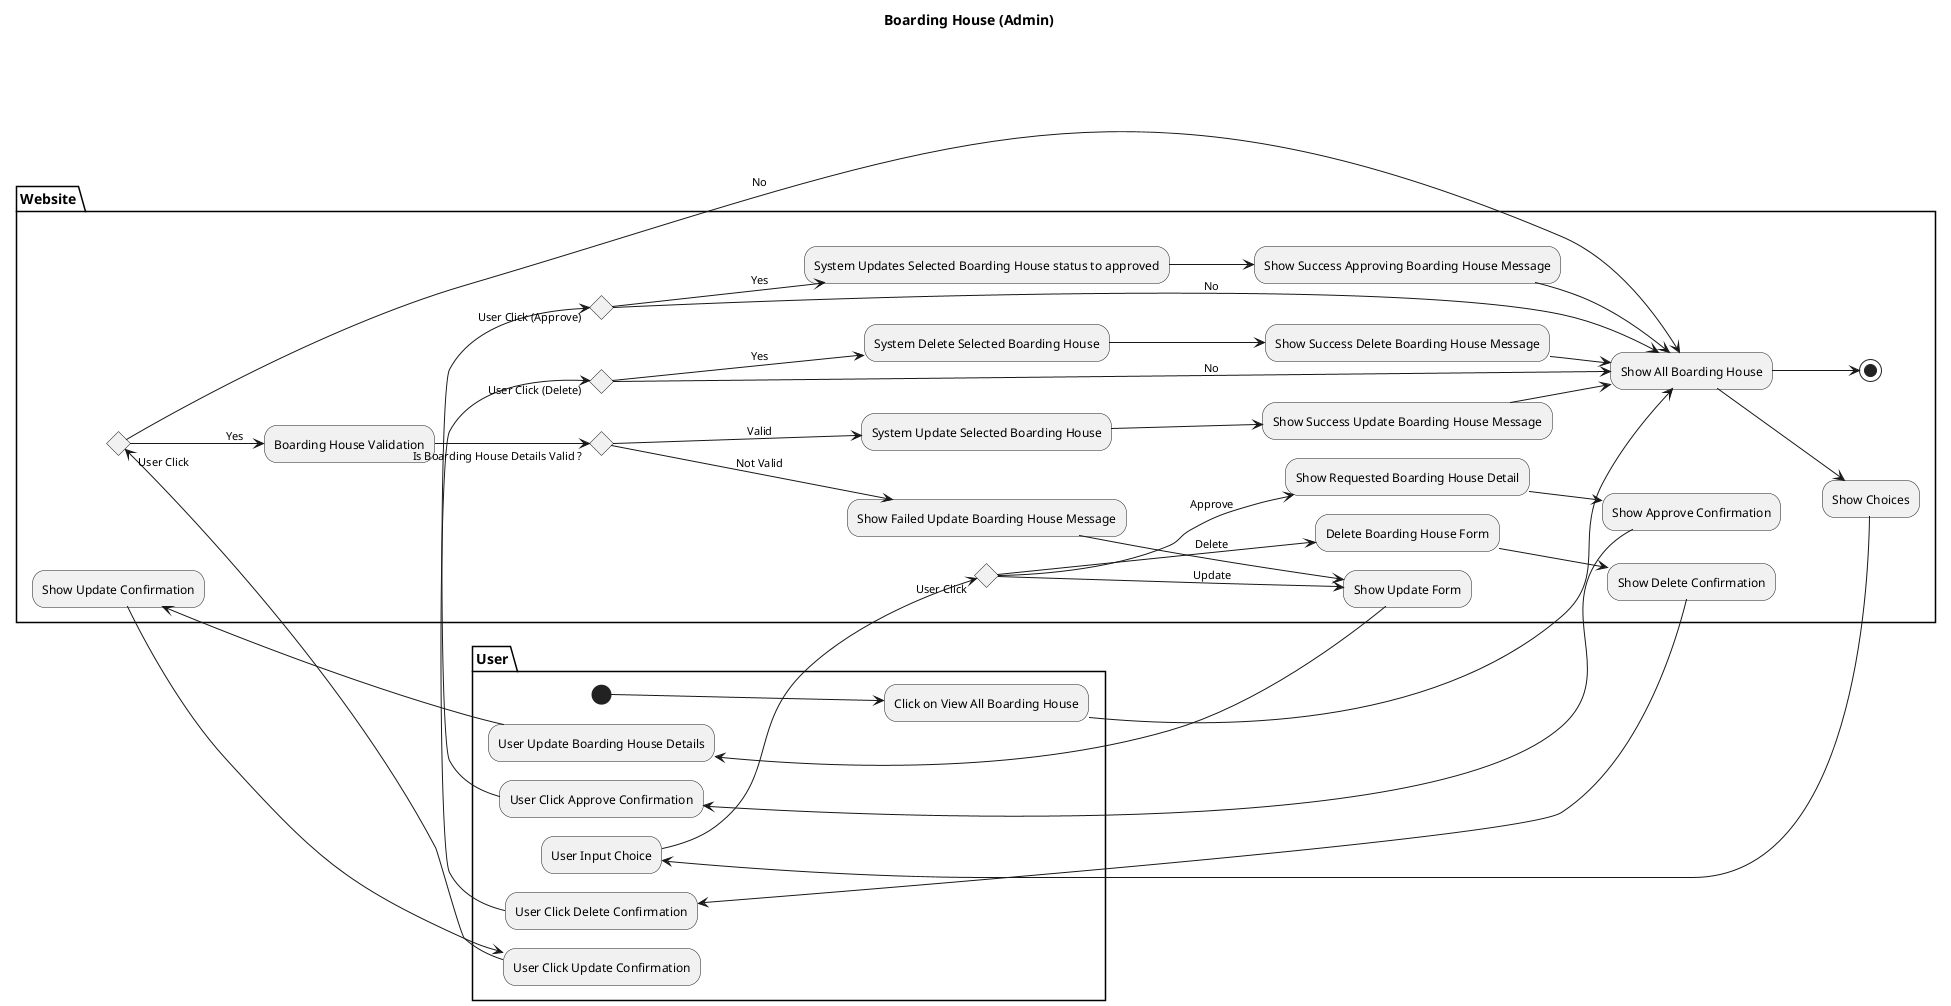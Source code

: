 @startuml

left to right direction

title Boarding House (Admin)
partition User {
(*)  --> "Click on View All Boarding House"
}
partition Website {
--> "Show All Boarding House"
-->"Show Choices"
}
partition User {
--> "User Input Choice"
}
partition Website {
If "User Click" then

--> [Approve] "Show Requested Boarding House Detail"
--> "Show Approve Confirmation"
}
partition User {
--> "User Click Approve Confirmation"
}
partition Website {
    If "User Click (Approve)" then
    --> [Yes] "System Updates Selected Boarding House status to approved"
    --> "Show Success Approving Boarding House Message"
    --> "Show All Boarding House"
    else
    --> [No] "Show All Boarding House"
    Endif

else
--> [Delete] "Delete Boarding House Form"
--> "Show Delete Confirmation"
}
partition User {
--> "User Click Delete Confirmation"
}
partition Website {
    If "User Click (Delete)" then
    --> [Yes] "System Delete Selected Boarding House"
    --> "Show Success Delete Boarding House Message"
    --> "Show All Boarding House"
    else
    --> [No] "Show All Boarding House"
    Endif

else
--> [Update] "Show Update Form"
}
partition User {
--> "User Update Boarding House Details"
}
partition Website {
--> "Show Update Confirmation"
}
partition User {
--> "User Click Update Confirmation"
}
partition Website {
    If "User Click" then
    --> [Yes] "Boarding House Validation"
        If "Is Boarding House Details Valid ?" then
        --> [Valid] "System Update Selected Boarding House"
        --> "Show Success Update Boarding House Message"
        --> "Show All Boarding House"
        else
        --> [Not Valid] "Show Failed Update Boarding House Message"
        --> "Show Update Form"
        Endif
    else
    --> [No] "Show All Boarding House"
    Endif
Endif
-->(*)
}
@enduml
